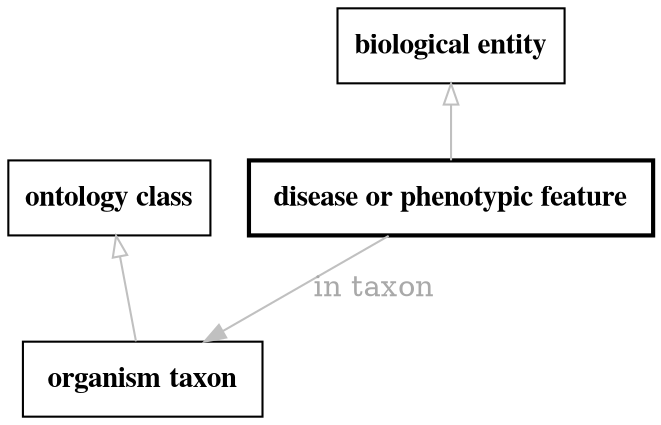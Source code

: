 // biolink model
digraph {
	graph [fontsize=32 penwidth=5]
	node [color=black fontname="times bold" shape=rectangle]
	edge [color=gray fontcolor=darkgray]
	"disease or phenotypic feature" [label=" disease or phenotypic feature " style=bold]
	"biological entity" -> "disease or phenotypic feature" [label="" arrowtail=onormal dir=back]
	"disease or phenotypic feature" -> "organism taxon" [label="in taxon"]
	"organism taxon" [label=" organism taxon " style=solid]
	"ontology class" -> "organism taxon" [label="" arrowtail=onormal dir=back]
}
